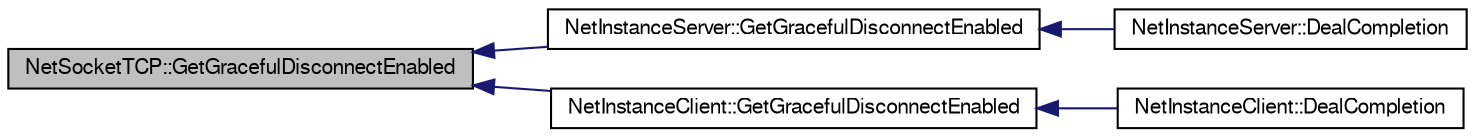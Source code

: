 digraph G
{
  edge [fontname="FreeSans",fontsize="10",labelfontname="FreeSans",labelfontsize="10"];
  node [fontname="FreeSans",fontsize="10",shape=record];
  rankdir=LR;
  Node1 [label="NetSocketTCP::GetGracefulDisconnectEnabled",height=0.2,width=0.4,color="black", fillcolor="grey75", style="filled" fontcolor="black"];
  Node1 -> Node2 [dir=back,color="midnightblue",fontsize="10",style="solid",fontname="FreeSans"];
  Node2 [label="NetInstanceServer::GetGracefulDisconnectEnabled",height=0.2,width=0.4,color="black", fillcolor="white", style="filled",URL="$class_net_instance_server.html#a21ed5d53c47115f2c51a894784302ae6"];
  Node2 -> Node3 [dir=back,color="midnightblue",fontsize="10",style="solid",fontname="FreeSans"];
  Node3 [label="NetInstanceServer::DealCompletion",height=0.2,width=0.4,color="black", fillcolor="white", style="filled",URL="$class_net_instance_server.html#ab4c3cb083bd951db393538c811d6e4bd"];
  Node1 -> Node4 [dir=back,color="midnightblue",fontsize="10",style="solid",fontname="FreeSans"];
  Node4 [label="NetInstanceClient::GetGracefulDisconnectEnabled",height=0.2,width=0.4,color="black", fillcolor="white", style="filled",URL="$class_net_instance_client.html#ac5c6fb20e4eab8a3bcb1102b68d79467"];
  Node4 -> Node5 [dir=back,color="midnightblue",fontsize="10",style="solid",fontname="FreeSans"];
  Node5 [label="NetInstanceClient::DealCompletion",height=0.2,width=0.4,color="black", fillcolor="white", style="filled",URL="$class_net_instance_client.html#afd6827251b3afd659dd2a1e605dd4f5d"];
}
